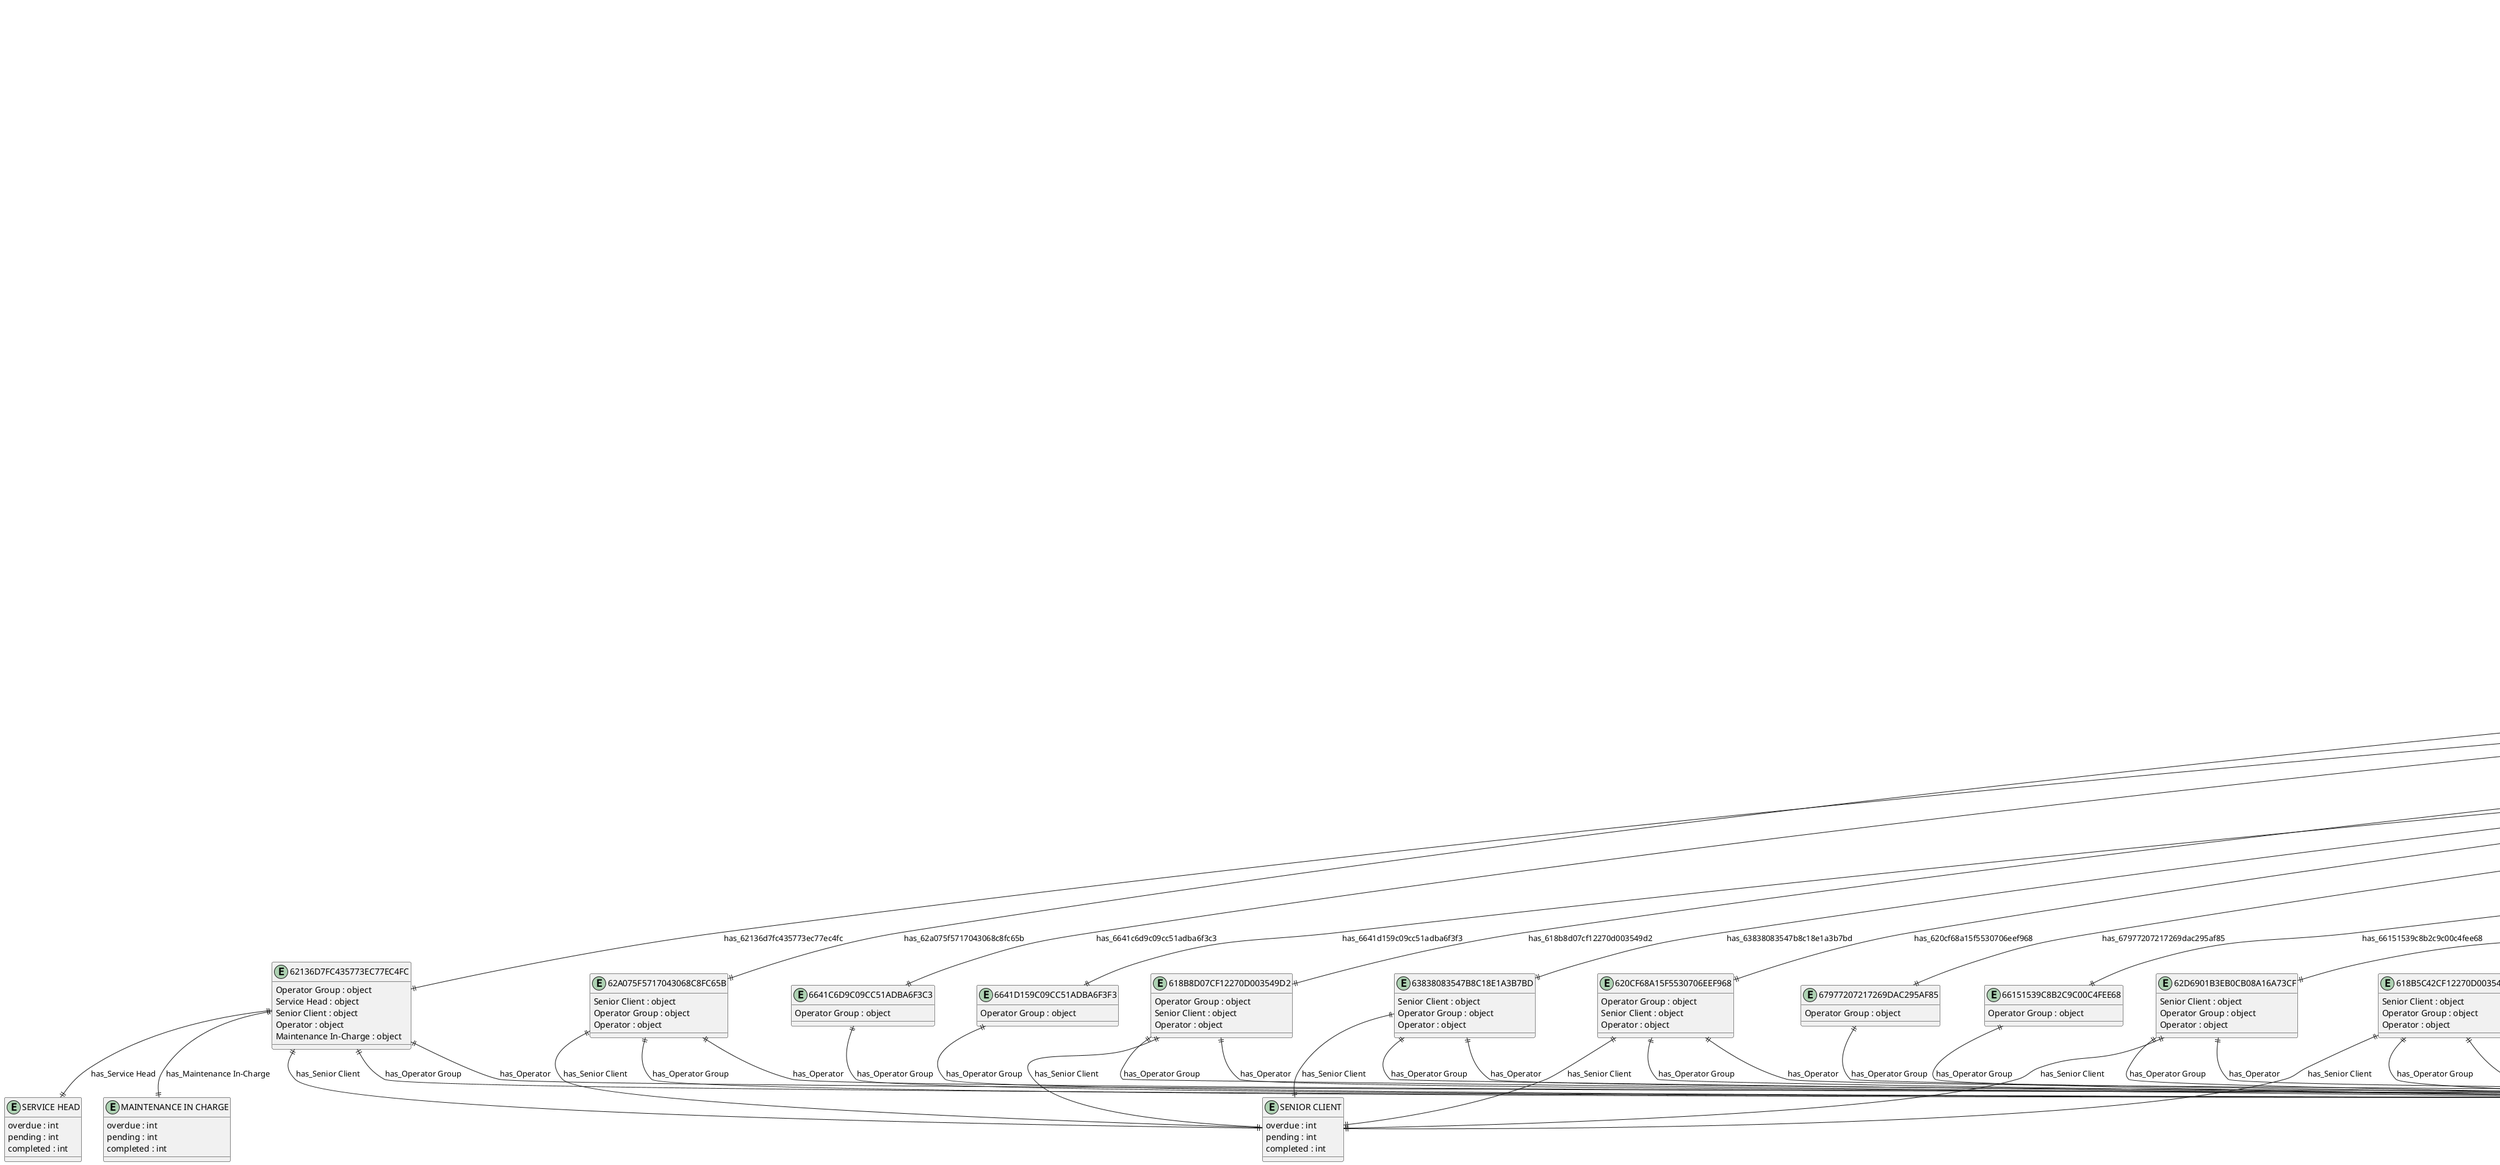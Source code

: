 @startuml TASK_COUNTS_Diagram

entity "TASK COUNTS" as TASK_COUNTS {
  _id : objectId
  For : string
  count : object
}

entity "COUNT" as COUNT {
  618b5c42cf12270d003549b4 : object
  62136d7fc435773ec77ec4fc : object
  620cf68a15f5530706eef968 : object
  618b8d07cf12270d003549d2 : object
  62d6901b3eb0cb08a16a73cf : object
  62a075f5717043068c8fc65b : object
  62c7d90fe88eb11e6362b33c : object
  63838168547b8c18e1a3b7c1 : object
  63838083547b8c18e1a3b7bd : object
  63dbaed0a09252522dd4339c : object
  642a6e5439658f0a6001e518 : object
  63f35c923ffd5468072efaa2 : object
  64510316bf14bbb5792b53c9 : object
  64882501bf14bbb5792ba997 : object
  64a2cff6e559d86c2309530e : object
  647054b7bf14bbb5792b8bf6 : object
  64818018bf14bbb5792ba0f7 : object
  6539fa4df16f206464740b28 : object
  6594fba34df1e220fc2672f4 : object
  65dc71673c091cada3908577 : object
  65d4e5103c091cada390794a : object
  65e16b443c091cada3908c79 : object
  658efc6fbb92db04c79528f9 : object
  65e7590fd75a9de074f43ef2 : object
  65eb3a5cd75a9de074f442ab : object
  65c0ab709d70ba04190e07ca : object
  65c1fe789d70ba04190e0bcd : object
  66151539c8b2c9c00c4fee68 : object
  65fc6984959a296577a79cb3 : object
  660fa001c8b2c9c00c4fe6a2 : object
  6623022625ff8fcc86dc317f : object
  661190c5c8b2c9c00c4fea0f : object
  65abb782ca86713f28b82429 : object
  647adf30bf14bbb5792b98a1 : object
  65a0d52eca86713f28b8182d : object
  663c7feec09cc51adba6ead6 : object
  662a4e1f6f629e887f2c2826 : object
  66824494b7c8afc6677f3d81 : object
  617657efb95cf93d546ef364 : object
  6328165c48b60c2d9c3ac3c1 : object
  6641c6d9c09cc51adba6f3c3 : object
  6641d159c09cc51adba6f3f3 : object
  6690dba7fd10261c011171fe : object
  618e18ce74f85a27f952dc2d : object
  670fd1f9191bd97c6888ac14 : object
  6704fdf23d686a58dde29820 : object
  66c7845b5858efcd9bee5b2d : object
  618b8d8ecf12270d003549d4 : object
  62a326df9b3b212aedb9737b : object
  64e7244131d8d96630885b77 : object
  61765831b95cf93d546ef368 : object
  64ac048d2480c2870856050c : object
  65dc71903c091cada390857a : object
  65f845459daf9751ef9aba3d : object
  660fdb4ec8b2c9c00c4fe72a : object
  673486446bf49d297b85c55e : object
  67379f9fb040898c8605ac25 : object
  67379fefa75bf98c984a4cb2 : object
  6737a04c1ee4ea8c8533f289 : object
  677d90a21f5bb3287c2ed95f : object
  678e445daf9357d900a4fbf1 : object
  679770d271ed88dad93c98e8 : object
  67977207217269dac295af85 : object
  67beb5f0624120e404e29bca : object
  67cea11e6e95d71687aec38b : object
  67d094939a5027faae5f7032 : object
}

entity "618B5C42CF12270D003549B4" as _618B5C42CF12270D003549B4 {
  Senior Client : object
  Operator Group : object
  Operator : object
}

entity "SENIOR CLIENT" as SENIOR_CLIENT {
  overdue : int
  pending : int
  completed : int
}

entity "OPERATOR GROUP" as OPERATOR_GROUP {
  overdue : int
  pending : int
  completed : int
}

entity "OPERATOR" as OPERATOR {
  overdue : int
  pending : int
  completed : int
}

entity "62136D7FC435773EC77EC4FC" as _62136D7FC435773EC77EC4FC {
  Operator Group : object
  Service Head : object
  Senior Client : object
  Operator : object
  Maintenance In-Charge : object
}

entity "SERVICE HEAD" as SERVICE_HEAD {
  overdue : int
  pending : int
  completed : int
}

entity "MAINTENANCE IN CHARGE" as MAINTENANCE_IN_CHARGE {
  overdue : int
  pending : int
  completed : int
}

entity "620CF68A15F5530706EEF968" as _620CF68A15F5530706EEF968 {
  Operator Group : object
  Senior Client : object
  Operator : object
}

entity "618B8D07CF12270D003549D2" as _618B8D07CF12270D003549D2 {
  Operator Group : object
  Senior Client : object
  Operator : object
}

entity "62D6901B3EB0CB08A16A73CF" as _62D6901B3EB0CB08A16A73CF {
  Senior Client : object
  Operator Group : object
  Operator : object
}

entity "62A075F5717043068C8FC65B" as _62A075F5717043068C8FC65B {
  Senior Client : object
  Operator Group : object
  Operator : object
}

entity "62C7D90FE88EB11E6362B33C" as _62C7D90FE88EB11E6362B33C {
  Operator Group : object
  Operator : object
}

entity "63838168547B8C18E1A3B7C1" as _63838168547B8C18E1A3B7C1 {
  Building Level Client : object
  Operator Group : object
  Operator : object
}

entity "BUILDING LEVEL CLIENT" as BUILDING_LEVEL_CLIENT {
  overdue : int
  pending : int
  completed : int
}

entity "63838083547B8C18E1A3B7BD" as _63838083547B8C18E1A3B7BD {
  Senior Client : object
  Operator Group : object
  Operator : object
}

entity "63DBAED0A09252522DD4339C" as _63DBAED0A09252522DD4339C {
  Operator Group : object
  Operator : object
}

entity "642A6E5439658F0A6001E518" as _642A6E5439658F0A6001E518 {
  Operator Group : object
  Operator : object
}

entity "63F35C923FFD5468072EFAA2" as _63F35C923FFD5468072EFAA2 {
  Operator Group : object
  Operator : object
}

entity "64510316BF14BBB5792B53C9" as _64510316BF14BBB5792B53C9 {
  Operator : object
  Operator Group : object
}

entity "64882501BF14BBB5792BA997" as _64882501BF14BBB5792BA997 {
  Operator Group : object
  Operator : object
}

entity "64A2CFF6E559D86C2309530E" as _64A2CFF6E559D86C2309530E {
  Operator Group : object
  Operator : object
}

entity "647054B7BF14BBB5792B8BF6" as _647054B7BF14BBB5792B8BF6 {
  Operator Group : object
  Operator : object
}

entity "64818018BF14BBB5792BA0F7" as _64818018BF14BBB5792BA0F7 {
  Operator Group : object
  Operator : object
}

entity "6539FA4DF16F206464740B28" as _6539FA4DF16F206464740B28 {
  Operator Group : object
  Operator : object
}

entity "6594FBA34DF1E220FC2672F4" as _6594FBA34DF1E220FC2672F4 {
  Operator Group : object
  Operator : object
}

entity "65DC71673C091CADA3908577" as _65DC71673C091CADA3908577 {
  Operator Group : object
  Operator : object
}

entity "65D4E5103C091CADA390794A" as _65D4E5103C091CADA390794A {
  Operator Group : object
  Operator : object
}

entity "65E16B443C091CADA3908C79" as _65E16B443C091CADA3908C79 {
  Operator Group : object
  Operator : object
}

entity "658EFC6FBB92DB04C79528F9" as _658EFC6FBB92DB04C79528F9 {
  Operator Group : object
  Operator : object
}

entity "65E7590FD75A9DE074F43EF2" as _65E7590FD75A9DE074F43EF2 {
  Operator Group : object
  Operator : object
}

entity "65EB3A5CD75A9DE074F442AB" as _65EB3A5CD75A9DE074F442AB {
  Operator Group : object
  Operator : object
}

entity "65C0AB709D70BA04190E07CA" as _65C0AB709D70BA04190E07CA {
  Operator Group : object
  Operator : object
}

entity "65C1FE789D70BA04190E0BCD" as _65C1FE789D70BA04190E0BCD {
  Operator Group : object
  Operator : object
}

entity "66151539C8B2C9C00C4FEE68" as _66151539C8B2C9C00C4FEE68 {
  Operator Group : object
}

entity "65FC6984959A296577A79CB3" as _65FC6984959A296577A79CB3 {
  Operator Group : object
  Operator : object
}

entity "660FA001C8B2C9C00C4FE6A2" as _660FA001C8B2C9C00C4FE6A2 {
  Operator Group : object
  Operator : object
}

entity "6623022625FF8FCC86DC317F" as _6623022625FF8FCC86DC317F {
  Operator Group : object
  Operator : object
}

entity "661190C5C8B2C9C00C4FEA0F" as _661190C5C8B2C9C00C4FEA0F {
  Operator Group : object
  Operator : object
}

entity "65ABB782CA86713F28B82429" as _65ABB782CA86713F28B82429 {
  Operator Group : object
  Operator : object
}

entity "647ADF30BF14BBB5792B98A1" as _647ADF30BF14BBB5792B98A1 {
  Operator Group : object
  Operator : object
}

entity "65A0D52ECA86713F28B8182D" as _65A0D52ECA86713F28B8182D {
  Operator Group : object
  Operator : object
}

entity "663C7FEEC09CC51ADBA6EAD6" as _663C7FEEC09CC51ADBA6EAD6 {
  Operator Group : object
  Operator : object
}

entity "662A4E1F6F629E887F2C2826" as _662A4E1F6F629E887F2C2826 {
  Operator Group : object
  Operator : object
}

entity "66824494B7C8AFC6677F3D81" as _66824494B7C8AFC6677F3D81 {
  Operator Group : object
  Operator : object
}

entity "617657EFB95CF93D546EF364" as _617657EFB95CF93D546EF364 {
  Operator Group : object
  Operator : object
}

entity "6328165C48B60C2D9C3AC3C1" as _6328165C48B60C2D9C3AC3C1 {
  Operator Group : object
  Operator : object
}

entity "6641C6D9C09CC51ADBA6F3C3" as _6641C6D9C09CC51ADBA6F3C3 {
  Operator Group : object
}

entity "6641D159C09CC51ADBA6F3F3" as _6641D159C09CC51ADBA6F3F3 {
  Operator Group : object
}

entity "6690DBA7FD10261C011171FE" as _6690DBA7FD10261C011171FE {
  Operator Group : object
  Operator : object
}

entity "618E18CE74F85A27F952DC2D" as _618E18CE74F85A27F952DC2D {
  Operator Group : object
  Operator : object
}

entity "670FD1F9191BD97C6888AC14" as _670FD1F9191BD97C6888AC14 {
  Operator Group : object
  Operator : object
}

entity "6704FDF23D686A58DDE29820" as _6704FDF23D686A58DDE29820 {
  Operator : object
}

entity "66C7845B5858EFCD9BEE5B2D" as _66C7845B5858EFCD9BEE5B2D {
  Operator : object
}

entity "618B8D8ECF12270D003549D4" as _618B8D8ECF12270D003549D4 {
  Operator : object
}

entity "62A326DF9B3B212AEDB9737B" as _62A326DF9B3B212AEDB9737B {
  Operator : object
}

entity "64E7244131D8D96630885B77" as _64E7244131D8D96630885B77 {
  Operator : object
}

entity "61765831B95CF93D546EF368" as _61765831B95CF93D546EF368 {
  Operator : object
}

entity "64AC048D2480C2870856050C" as _64AC048D2480C2870856050C {
  Operator : object
}

entity "65DC71903C091CADA390857A" as _65DC71903C091CADA390857A {
  Operator : object
}

entity "65F845459DAF9751EF9ABA3D" as _65F845459DAF9751EF9ABA3D {
  Operator : object
}

entity "660FDB4EC8B2C9C00C4FE72A" as _660FDB4EC8B2C9C00C4FE72A {
  Operator : object
}

entity "673486446BF49D297B85C55E" as _673486446BF49D297B85C55E {
  Operator : object
  Operator Group : object
}

entity "67379F9FB040898C8605AC25" as _67379F9FB040898C8605AC25 {
  Operator : object
  Operator Group : object
}

entity "67379FEFA75BF98C984A4CB2" as _67379FEFA75BF98C984A4CB2 {
  Operator : object
  Operator Group : object
}

entity "6737A04C1EE4EA8C8533F289" as _6737A04C1EE4EA8C8533F289 {
  Operator : object
}

entity "677D90A21F5BB3287C2ED95F" as _677D90A21F5BB3287C2ED95F {
  Operator Group : object
  Operator : object
}

entity "678E445DAF9357D900A4FBF1" as _678E445DAF9357D900A4FBF1 {
  Operator Group : object
  Operator : object
}

entity "679770D271ED88DAD93C98E8" as _679770D271ED88DAD93C98E8 {
  Operator Group : object
  Operator : object
}

entity "67977207217269DAC295AF85" as _67977207217269DAC295AF85 {
  Operator Group : object
}

entity "67BEB5F0624120E404E29BCA" as _67BEB5F0624120E404E29BCA {
  Operator Group : object
  Operator : object
}

entity "67CEA11E6E95D71687AEC38B" as _67CEA11E6E95D71687AEC38B {
  Operator Group : object
  Operator : object
}

entity "67D094939A5027FAAE5F7032" as _67D094939A5027FAAE5F7032 {
  Operator : object
  Operator Group : object
}

' // Relationships
TASK_COUNTS ||--|| COUNT : has_count
COUNT ||--|| _618B5C42CF12270D003549B4 : has_618b5c42cf12270d003549b4
_618B5C42CF12270D003549B4 ||--|| SENIOR_CLIENT : has_Senior Client
_618B5C42CF12270D003549B4 ||--|| OPERATOR_GROUP : has_Operator Group
_618B5C42CF12270D003549B4 ||--|| OPERATOR : has_Operator
COUNT ||--|| _62136D7FC435773EC77EC4FC : has_62136d7fc435773ec77ec4fc
_62136D7FC435773EC77EC4FC ||--|| OPERATOR_GROUP : has_Operator Group
_62136D7FC435773EC77EC4FC ||--|| SERVICE_HEAD : has_Service Head
_62136D7FC435773EC77EC4FC ||--|| SENIOR_CLIENT : has_Senior Client
_62136D7FC435773EC77EC4FC ||--|| OPERATOR : has_Operator
_62136D7FC435773EC77EC4FC ||--|| MAINTENANCE_IN_CHARGE : has_Maintenance In-Charge
COUNT ||--|| _620CF68A15F5530706EEF968 : has_620cf68a15f5530706eef968
_620CF68A15F5530706EEF968 ||--|| OPERATOR_GROUP : has_Operator Group
_620CF68A15F5530706EEF968 ||--|| SENIOR_CLIENT : has_Senior Client
_620CF68A15F5530706EEF968 ||--|| OPERATOR : has_Operator
COUNT ||--|| _618B8D07CF12270D003549D2 : has_618b8d07cf12270d003549d2
_618B8D07CF12270D003549D2 ||--|| OPERATOR_GROUP : has_Operator Group
_618B8D07CF12270D003549D2 ||--|| SENIOR_CLIENT : has_Senior Client
_618B8D07CF12270D003549D2 ||--|| OPERATOR : has_Operator
COUNT ||--|| _62D6901B3EB0CB08A16A73CF : has_62d6901b3eb0cb08a16a73cf
_62D6901B3EB0CB08A16A73CF ||--|| SENIOR_CLIENT : has_Senior Client
_62D6901B3EB0CB08A16A73CF ||--|| OPERATOR_GROUP : has_Operator Group
_62D6901B3EB0CB08A16A73CF ||--|| OPERATOR : has_Operator
COUNT ||--|| _62A075F5717043068C8FC65B : has_62a075f5717043068c8fc65b
_62A075F5717043068C8FC65B ||--|| SENIOR_CLIENT : has_Senior Client
_62A075F5717043068C8FC65B ||--|| OPERATOR_GROUP : has_Operator Group
_62A075F5717043068C8FC65B ||--|| OPERATOR : has_Operator
COUNT ||--|| _62C7D90FE88EB11E6362B33C : has_62c7d90fe88eb11e6362b33c
_62C7D90FE88EB11E6362B33C ||--|| OPERATOR_GROUP : has_Operator Group
_62C7D90FE88EB11E6362B33C ||--|| OPERATOR : has_Operator
COUNT ||--|| _63838168547B8C18E1A3B7C1 : has_63838168547b8c18e1a3b7c1
_63838168547B8C18E1A3B7C1 ||--|| BUILDING_LEVEL_CLIENT : has_Building Level Client
_63838168547B8C18E1A3B7C1 ||--|| OPERATOR_GROUP : has_Operator Group
_63838168547B8C18E1A3B7C1 ||--|| OPERATOR : has_Operator
COUNT ||--|| _63838083547B8C18E1A3B7BD : has_63838083547b8c18e1a3b7bd
_63838083547B8C18E1A3B7BD ||--|| SENIOR_CLIENT : has_Senior Client
_63838083547B8C18E1A3B7BD ||--|| OPERATOR_GROUP : has_Operator Group
_63838083547B8C18E1A3B7BD ||--|| OPERATOR : has_Operator
COUNT ||--|| _63DBAED0A09252522DD4339C : has_63dbaed0a09252522dd4339c
_63DBAED0A09252522DD4339C ||--|| OPERATOR_GROUP : has_Operator Group
_63DBAED0A09252522DD4339C ||--|| OPERATOR : has_Operator
COUNT ||--|| _642A6E5439658F0A6001E518 : has_642a6e5439658f0a6001e518
_642A6E5439658F0A6001E518 ||--|| OPERATOR_GROUP : has_Operator Group
_642A6E5439658F0A6001E518 ||--|| OPERATOR : has_Operator
COUNT ||--|| _63F35C923FFD5468072EFAA2 : has_63f35c923ffd5468072efaa2
_63F35C923FFD5468072EFAA2 ||--|| OPERATOR_GROUP : has_Operator Group
_63F35C923FFD5468072EFAA2 ||--|| OPERATOR : has_Operator
COUNT ||--|| _64510316BF14BBB5792B53C9 : has_64510316bf14bbb5792b53c9
_64510316BF14BBB5792B53C9 ||--|| OPERATOR : has_Operator
_64510316BF14BBB5792B53C9 ||--|| OPERATOR_GROUP : has_Operator Group
COUNT ||--|| _64882501BF14BBB5792BA997 : has_64882501bf14bbb5792ba997
_64882501BF14BBB5792BA997 ||--|| OPERATOR_GROUP : has_Operator Group
_64882501BF14BBB5792BA997 ||--|| OPERATOR : has_Operator
COUNT ||--|| _64A2CFF6E559D86C2309530E : has_64a2cff6e559d86c2309530e
_64A2CFF6E559D86C2309530E ||--|| OPERATOR_GROUP : has_Operator Group
_64A2CFF6E559D86C2309530E ||--|| OPERATOR : has_Operator
COUNT ||--|| _647054B7BF14BBB5792B8BF6 : has_647054b7bf14bbb5792b8bf6
_647054B7BF14BBB5792B8BF6 ||--|| OPERATOR_GROUP : has_Operator Group
_647054B7BF14BBB5792B8BF6 ||--|| OPERATOR : has_Operator
COUNT ||--|| _64818018BF14BBB5792BA0F7 : has_64818018bf14bbb5792ba0f7
_64818018BF14BBB5792BA0F7 ||--|| OPERATOR_GROUP : has_Operator Group
_64818018BF14BBB5792BA0F7 ||--|| OPERATOR : has_Operator
COUNT ||--|| _6539FA4DF16F206464740B28 : has_6539fa4df16f206464740b28
_6539FA4DF16F206464740B28 ||--|| OPERATOR_GROUP : has_Operator Group
_6539FA4DF16F206464740B28 ||--|| OPERATOR : has_Operator
COUNT ||--|| _6594FBA34DF1E220FC2672F4 : has_6594fba34df1e220fc2672f4
_6594FBA34DF1E220FC2672F4 ||--|| OPERATOR_GROUP : has_Operator Group
_6594FBA34DF1E220FC2672F4 ||--|| OPERATOR : has_Operator
COUNT ||--|| _65DC71673C091CADA3908577 : has_65dc71673c091cada3908577
_65DC71673C091CADA3908577 ||--|| OPERATOR_GROUP : has_Operator Group
_65DC71673C091CADA3908577 ||--|| OPERATOR : has_Operator
COUNT ||--|| _65D4E5103C091CADA390794A : has_65d4e5103c091cada390794a
_65D4E5103C091CADA390794A ||--|| OPERATOR_GROUP : has_Operator Group
_65D4E5103C091CADA390794A ||--|| OPERATOR : has_Operator
COUNT ||--|| _65E16B443C091CADA3908C79 : has_65e16b443c091cada3908c79
_65E16B443C091CADA3908C79 ||--|| OPERATOR_GROUP : has_Operator Group
_65E16B443C091CADA3908C79 ||--|| OPERATOR : has_Operator
COUNT ||--|| _658EFC6FBB92DB04C79528F9 : has_658efc6fbb92db04c79528f9
_658EFC6FBB92DB04C79528F9 ||--|| OPERATOR_GROUP : has_Operator Group
_658EFC6FBB92DB04C79528F9 ||--|| OPERATOR : has_Operator
COUNT ||--|| _65E7590FD75A9DE074F43EF2 : has_65e7590fd75a9de074f43ef2
_65E7590FD75A9DE074F43EF2 ||--|| OPERATOR_GROUP : has_Operator Group
_65E7590FD75A9DE074F43EF2 ||--|| OPERATOR : has_Operator
COUNT ||--|| _65EB3A5CD75A9DE074F442AB : has_65eb3a5cd75a9de074f442ab
_65EB3A5CD75A9DE074F442AB ||--|| OPERATOR_GROUP : has_Operator Group
_65EB3A5CD75A9DE074F442AB ||--|| OPERATOR : has_Operator
COUNT ||--|| _65C0AB709D70BA04190E07CA : has_65c0ab709d70ba04190e07ca
_65C0AB709D70BA04190E07CA ||--|| OPERATOR_GROUP : has_Operator Group
_65C0AB709D70BA04190E07CA ||--|| OPERATOR : has_Operator
COUNT ||--|| _65C1FE789D70BA04190E0BCD : has_65c1fe789d70ba04190e0bcd
_65C1FE789D70BA04190E0BCD ||--|| OPERATOR_GROUP : has_Operator Group
_65C1FE789D70BA04190E0BCD ||--|| OPERATOR : has_Operator
COUNT ||--|| _66151539C8B2C9C00C4FEE68 : has_66151539c8b2c9c00c4fee68
_66151539C8B2C9C00C4FEE68 ||--|| OPERATOR_GROUP : has_Operator Group
COUNT ||--|| _65FC6984959A296577A79CB3 : has_65fc6984959a296577a79cb3
_65FC6984959A296577A79CB3 ||--|| OPERATOR_GROUP : has_Operator Group
_65FC6984959A296577A79CB3 ||--|| OPERATOR : has_Operator
COUNT ||--|| _660FA001C8B2C9C00C4FE6A2 : has_660fa001c8b2c9c00c4fe6a2
_660FA001C8B2C9C00C4FE6A2 ||--|| OPERATOR_GROUP : has_Operator Group
_660FA001C8B2C9C00C4FE6A2 ||--|| OPERATOR : has_Operator
COUNT ||--|| _6623022625FF8FCC86DC317F : has_6623022625ff8fcc86dc317f
_6623022625FF8FCC86DC317F ||--|| OPERATOR_GROUP : has_Operator Group
_6623022625FF8FCC86DC317F ||--|| OPERATOR : has_Operator
COUNT ||--|| _661190C5C8B2C9C00C4FEA0F : has_661190c5c8b2c9c00c4fea0f
_661190C5C8B2C9C00C4FEA0F ||--|| OPERATOR_GROUP : has_Operator Group
_661190C5C8B2C9C00C4FEA0F ||--|| OPERATOR : has_Operator
COUNT ||--|| _65ABB782CA86713F28B82429 : has_65abb782ca86713f28b82429
_65ABB782CA86713F28B82429 ||--|| OPERATOR_GROUP : has_Operator Group
_65ABB782CA86713F28B82429 ||--|| OPERATOR : has_Operator
COUNT ||--|| _647ADF30BF14BBB5792B98A1 : has_647adf30bf14bbb5792b98a1
_647ADF30BF14BBB5792B98A1 ||--|| OPERATOR_GROUP : has_Operator Group
_647ADF30BF14BBB5792B98A1 ||--|| OPERATOR : has_Operator
COUNT ||--|| _65A0D52ECA86713F28B8182D : has_65a0d52eca86713f28b8182d
_65A0D52ECA86713F28B8182D ||--|| OPERATOR_GROUP : has_Operator Group
_65A0D52ECA86713F28B8182D ||--|| OPERATOR : has_Operator
COUNT ||--|| _663C7FEEC09CC51ADBA6EAD6 : has_663c7feec09cc51adba6ead6
_663C7FEEC09CC51ADBA6EAD6 ||--|| OPERATOR_GROUP : has_Operator Group
_663C7FEEC09CC51ADBA6EAD6 ||--|| OPERATOR : has_Operator
COUNT ||--|| _662A4E1F6F629E887F2C2826 : has_662a4e1f6f629e887f2c2826
_662A4E1F6F629E887F2C2826 ||--|| OPERATOR_GROUP : has_Operator Group
_662A4E1F6F629E887F2C2826 ||--|| OPERATOR : has_Operator
COUNT ||--|| _66824494B7C8AFC6677F3D81 : has_66824494b7c8afc6677f3d81
_66824494B7C8AFC6677F3D81 ||--|| OPERATOR_GROUP : has_Operator Group
_66824494B7C8AFC6677F3D81 ||--|| OPERATOR : has_Operator
COUNT ||--|| _617657EFB95CF93D546EF364 : has_617657efb95cf93d546ef364
_617657EFB95CF93D546EF364 ||--|| OPERATOR_GROUP : has_Operator Group
_617657EFB95CF93D546EF364 ||--|| OPERATOR : has_Operator
COUNT ||--|| _6328165C48B60C2D9C3AC3C1 : has_6328165c48b60c2d9c3ac3c1
_6328165C48B60C2D9C3AC3C1 ||--|| OPERATOR_GROUP : has_Operator Group
_6328165C48B60C2D9C3AC3C1 ||--|| OPERATOR : has_Operator
COUNT ||--|| _6641C6D9C09CC51ADBA6F3C3 : has_6641c6d9c09cc51adba6f3c3
_6641C6D9C09CC51ADBA6F3C3 ||--|| OPERATOR_GROUP : has_Operator Group
COUNT ||--|| _6641D159C09CC51ADBA6F3F3 : has_6641d159c09cc51adba6f3f3
_6641D159C09CC51ADBA6F3F3 ||--|| OPERATOR_GROUP : has_Operator Group
COUNT ||--|| _6690DBA7FD10261C011171FE : has_6690dba7fd10261c011171fe
_6690DBA7FD10261C011171FE ||--|| OPERATOR_GROUP : has_Operator Group
_6690DBA7FD10261C011171FE ||--|| OPERATOR : has_Operator
COUNT ||--|| _618E18CE74F85A27F952DC2D : has_618e18ce74f85a27f952dc2d
_618E18CE74F85A27F952DC2D ||--|| OPERATOR_GROUP : has_Operator Group
_618E18CE74F85A27F952DC2D ||--|| OPERATOR : has_Operator
COUNT ||--|| _670FD1F9191BD97C6888AC14 : has_670fd1f9191bd97c6888ac14
_670FD1F9191BD97C6888AC14 ||--|| OPERATOR_GROUP : has_Operator Group
_670FD1F9191BD97C6888AC14 ||--|| OPERATOR : has_Operator
COUNT ||--|| _6704FDF23D686A58DDE29820 : has_6704fdf23d686a58dde29820
_6704FDF23D686A58DDE29820 ||--|| OPERATOR : has_Operator
COUNT ||--|| _66C7845B5858EFCD9BEE5B2D : has_66c7845b5858efcd9bee5b2d
_66C7845B5858EFCD9BEE5B2D ||--|| OPERATOR : has_Operator
COUNT ||--|| _618B8D8ECF12270D003549D4 : has_618b8d8ecf12270d003549d4
_618B8D8ECF12270D003549D4 ||--|| OPERATOR : has_Operator
COUNT ||--|| _62A326DF9B3B212AEDB9737B : has_62a326df9b3b212aedb9737b
_62A326DF9B3B212AEDB9737B ||--|| OPERATOR : has_Operator
COUNT ||--|| _64E7244131D8D96630885B77 : has_64e7244131d8d96630885b77
_64E7244131D8D96630885B77 ||--|| OPERATOR : has_Operator
COUNT ||--|| _61765831B95CF93D546EF368 : has_61765831b95cf93d546ef368
_61765831B95CF93D546EF368 ||--|| OPERATOR : has_Operator
COUNT ||--|| _64AC048D2480C2870856050C : has_64ac048d2480c2870856050c
_64AC048D2480C2870856050C ||--|| OPERATOR : has_Operator
COUNT ||--|| _65DC71903C091CADA390857A : has_65dc71903c091cada390857a
_65DC71903C091CADA390857A ||--|| OPERATOR : has_Operator
COUNT ||--|| _65F845459DAF9751EF9ABA3D : has_65f845459daf9751ef9aba3d
_65F845459DAF9751EF9ABA3D ||--|| OPERATOR : has_Operator
COUNT ||--|| _660FDB4EC8B2C9C00C4FE72A : has_660fdb4ec8b2c9c00c4fe72a
_660FDB4EC8B2C9C00C4FE72A ||--|| OPERATOR : has_Operator
COUNT ||--|| _673486446BF49D297B85C55E : has_673486446bf49d297b85c55e
_673486446BF49D297B85C55E ||--|| OPERATOR : has_Operator
_673486446BF49D297B85C55E ||--|| OPERATOR_GROUP : has_Operator Group
COUNT ||--|| _67379F9FB040898C8605AC25 : has_67379f9fb040898c8605ac25
_67379F9FB040898C8605AC25 ||--|| OPERATOR : has_Operator
_67379F9FB040898C8605AC25 ||--|| OPERATOR_GROUP : has_Operator Group
COUNT ||--|| _67379FEFA75BF98C984A4CB2 : has_67379fefa75bf98c984a4cb2
_67379FEFA75BF98C984A4CB2 ||--|| OPERATOR : has_Operator
_67379FEFA75BF98C984A4CB2 ||--|| OPERATOR_GROUP : has_Operator Group
COUNT ||--|| _6737A04C1EE4EA8C8533F289 : has_6737a04c1ee4ea8c8533f289
_6737A04C1EE4EA8C8533F289 ||--|| OPERATOR : has_Operator
COUNT ||--|| _677D90A21F5BB3287C2ED95F : has_677d90a21f5bb3287c2ed95f
_677D90A21F5BB3287C2ED95F ||--|| OPERATOR_GROUP : has_Operator Group
_677D90A21F5BB3287C2ED95F ||--|| OPERATOR : has_Operator
COUNT ||--|| _678E445DAF9357D900A4FBF1 : has_678e445daf9357d900a4fbf1
_678E445DAF9357D900A4FBF1 ||--|| OPERATOR_GROUP : has_Operator Group
_678E445DAF9357D900A4FBF1 ||--|| OPERATOR : has_Operator
COUNT ||--|| _679770D271ED88DAD93C98E8 : has_679770d271ed88dad93c98e8
_679770D271ED88DAD93C98E8 ||--|| OPERATOR_GROUP : has_Operator Group
_679770D271ED88DAD93C98E8 ||--|| OPERATOR : has_Operator
COUNT ||--|| _67977207217269DAC295AF85 : has_67977207217269dac295af85
_67977207217269DAC295AF85 ||--|| OPERATOR_GROUP : has_Operator Group
COUNT ||--|| _67BEB5F0624120E404E29BCA : has_67beb5f0624120e404e29bca
_67BEB5F0624120E404E29BCA ||--|| OPERATOR_GROUP : has_Operator Group
_67BEB5F0624120E404E29BCA ||--|| OPERATOR : has_Operator
COUNT ||--|| _67CEA11E6E95D71687AEC38B : has_67cea11e6e95d71687aec38b
_67CEA11E6E95D71687AEC38B ||--|| OPERATOR_GROUP : has_Operator Group
_67CEA11E6E95D71687AEC38B ||--|| OPERATOR : has_Operator
COUNT ||--|| _67D094939A5027FAAE5F7032 : has_67d094939a5027faae5f7032
_67D094939A5027FAAE5F7032 ||--|| OPERATOR : has_Operator
_67D094939A5027FAAE5F7032 ||--|| OPERATOR_GROUP : has_Operator Group
@enduml